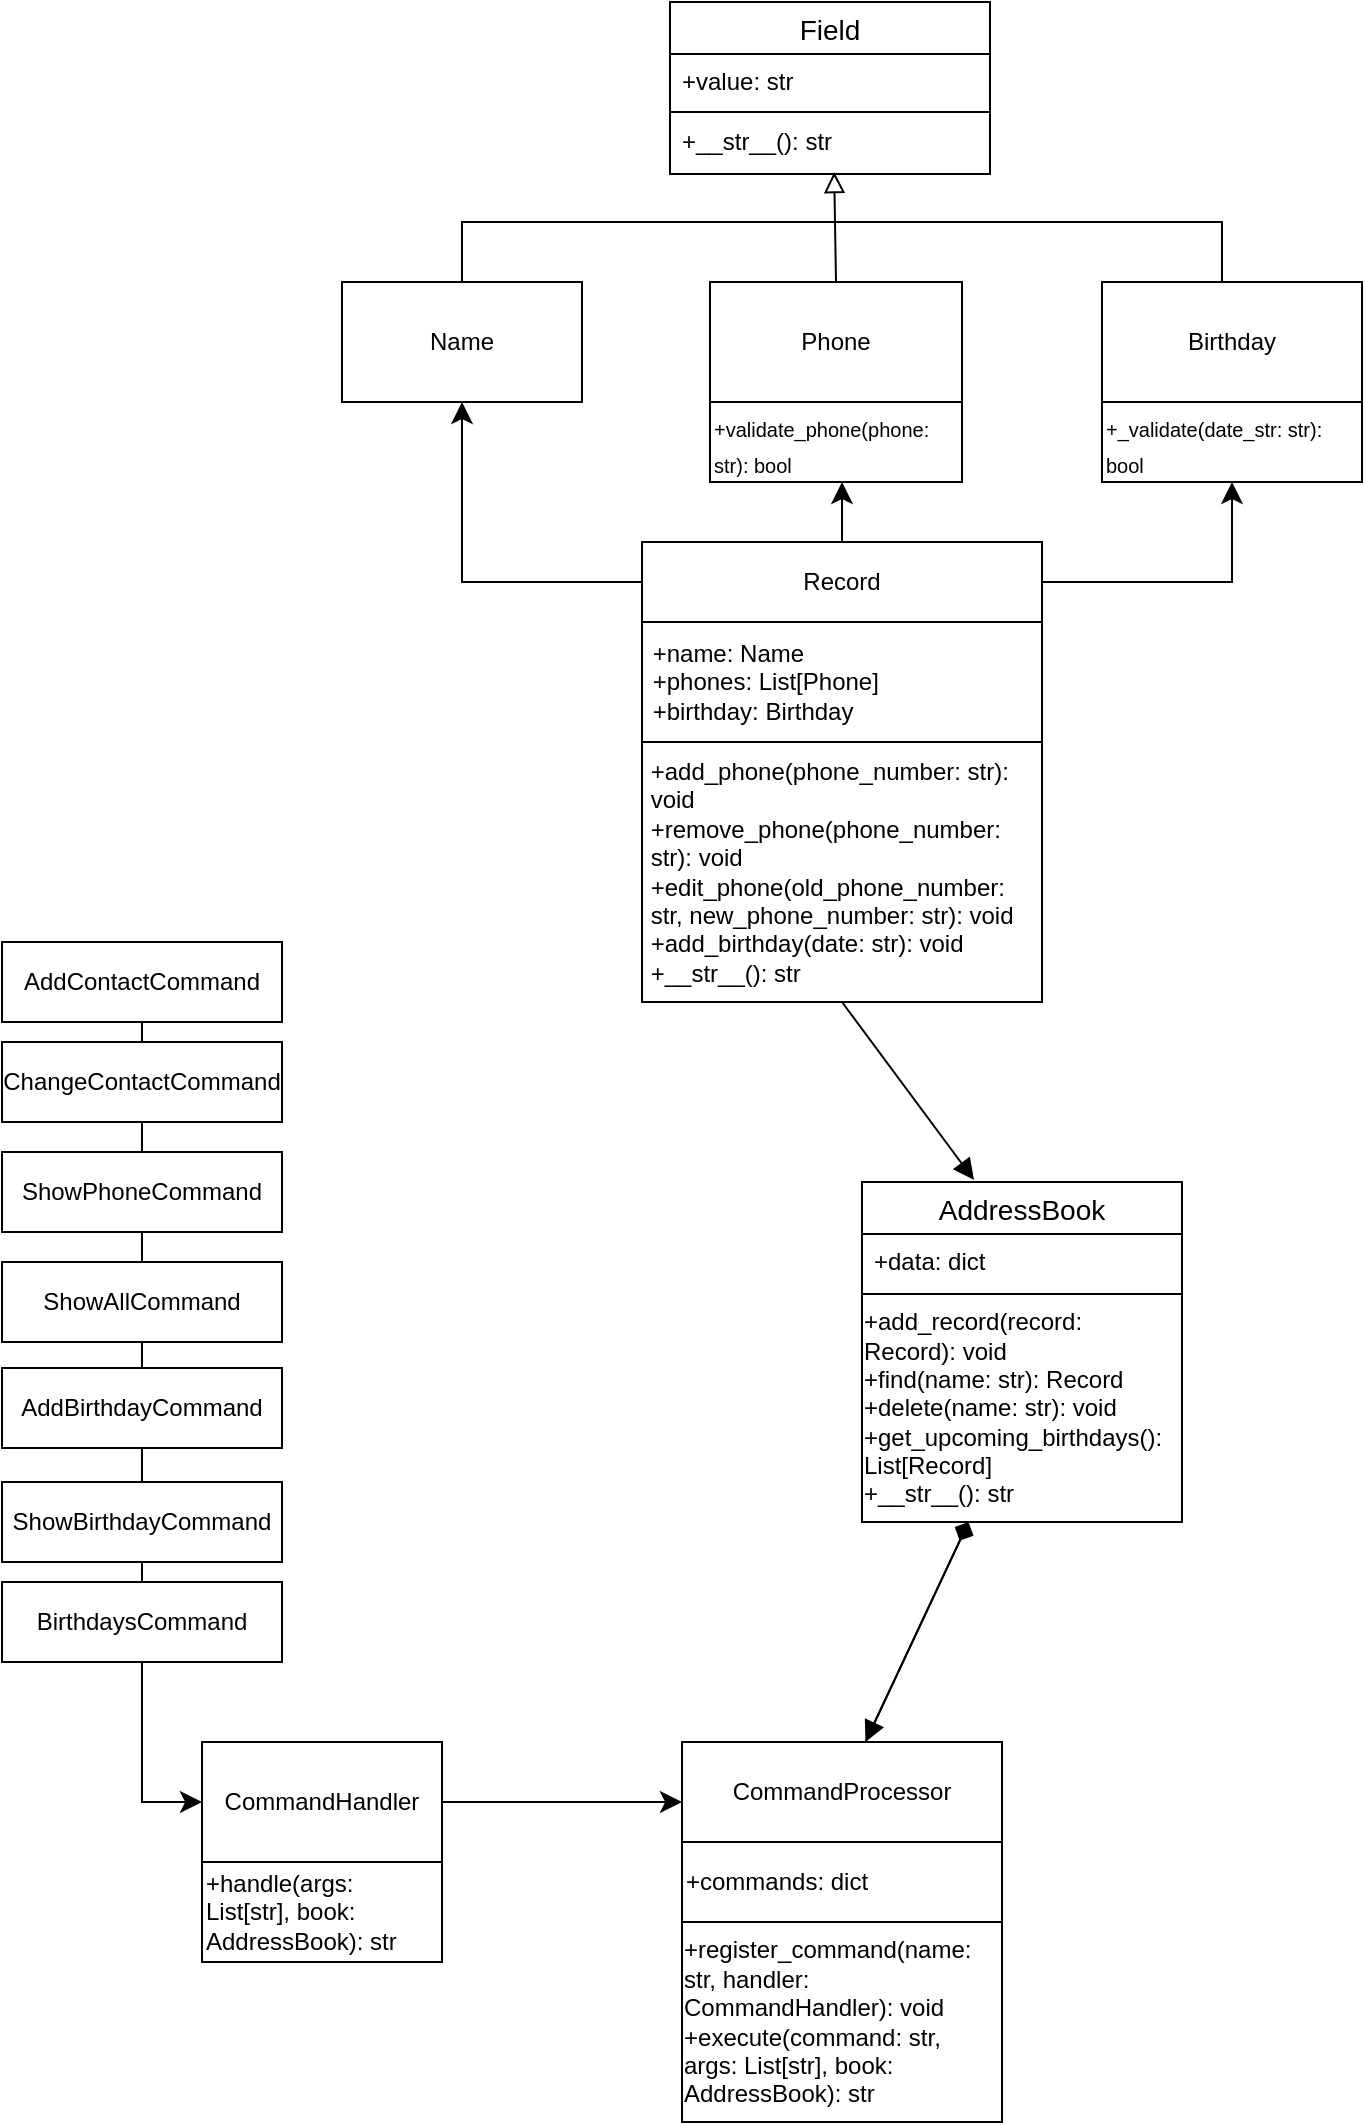 <mxfile version="24.7.12">
  <diagram id="C5RBs43oDa-KdzZeNtuy" name="Page-1">
    <mxGraphModel dx="880" dy="502" grid="1" gridSize="10" guides="1" tooltips="1" connect="1" arrows="1" fold="1" page="1" pageScale="1" pageWidth="827" pageHeight="1169" math="0" shadow="0">
      <root>
        <mxCell id="WIyWlLk6GJQsqaUBKTNV-0" />
        <mxCell id="WIyWlLk6GJQsqaUBKTNV-1" parent="WIyWlLk6GJQsqaUBKTNV-0" />
        <mxCell id="QxKMZ2NqWe3CWpzE17wM-162" value="" style="endArrow=none;html=1;rounded=0;fontSize=12;startSize=8;endSize=8;curved=1;exitX=0.5;exitY=1;exitDx=0;exitDy=0;entryX=0.5;entryY=0;entryDx=0;entryDy=0;" edge="1" parent="WIyWlLk6GJQsqaUBKTNV-1" source="QxKMZ2NqWe3CWpzE17wM-148" target="QxKMZ2NqWe3CWpzE17wM-156">
          <mxGeometry relative="1" as="geometry">
            <mxPoint x="170" y="660" as="sourcePoint" />
            <mxPoint x="330" y="660" as="targetPoint" />
          </mxGeometry>
        </mxCell>
        <mxCell id="QxKMZ2NqWe3CWpzE17wM-4" value="Name" style="rounded=0;whiteSpace=wrap;html=1;" vertex="1" parent="WIyWlLk6GJQsqaUBKTNV-1">
          <mxGeometry x="170" y="150" width="120" height="60" as="geometry" />
        </mxCell>
        <mxCell id="QxKMZ2NqWe3CWpzE17wM-79" value="" style="edgeStyle=none;curved=0;rounded=0;orthogonalLoop=1;jettySize=auto;html=1;fontSize=12;endArrow=dash;endFill=0;" edge="1" parent="WIyWlLk6GJQsqaUBKTNV-1" source="QxKMZ2NqWe3CWpzE17wM-4">
          <mxGeometry relative="1" as="geometry">
            <mxPoint x="230" y="140" as="sourcePoint" />
            <mxPoint x="610" y="210" as="targetPoint" />
            <Array as="points">
              <mxPoint x="230" y="120" />
              <mxPoint x="330" y="120" />
              <mxPoint x="430" y="120" />
              <mxPoint x="610" y="120" />
            </Array>
          </mxGeometry>
        </mxCell>
        <mxCell id="QxKMZ2NqWe3CWpzE17wM-5" value="Phone" style="rounded=0;whiteSpace=wrap;html=1;" vertex="1" parent="WIyWlLk6GJQsqaUBKTNV-1">
          <mxGeometry x="354" y="150" width="126" height="60" as="geometry" />
        </mxCell>
        <mxCell id="QxKMZ2NqWe3CWpzE17wM-6" value="Birthday" style="rounded=0;whiteSpace=wrap;html=1;" vertex="1" parent="WIyWlLk6GJQsqaUBKTNV-1">
          <mxGeometry x="550" y="150" width="130" height="60" as="geometry" />
        </mxCell>
        <mxCell id="QxKMZ2NqWe3CWpzE17wM-62" value="&lt;sub&gt; +validate_phone(phone: str): bool &lt;/sub&gt;" style="whiteSpace=wrap;html=1;align=left;" vertex="1" parent="WIyWlLk6GJQsqaUBKTNV-1">
          <mxGeometry x="354" y="210" width="126" height="40" as="geometry" />
        </mxCell>
        <mxCell id="QxKMZ2NqWe3CWpzE17wM-63" style="edgeStyle=none;curved=1;rounded=0;orthogonalLoop=1;jettySize=auto;html=1;exitX=1;exitY=0.5;exitDx=0;exitDy=0;fontSize=12;startSize=8;endSize=8;" edge="1" parent="WIyWlLk6GJQsqaUBKTNV-1" source="QxKMZ2NqWe3CWpzE17wM-5" target="QxKMZ2NqWe3CWpzE17wM-5">
          <mxGeometry relative="1" as="geometry" />
        </mxCell>
        <mxCell id="QxKMZ2NqWe3CWpzE17wM-64" value="&lt;sub&gt;+_validate(date_str: str): bool&lt;/sub&gt;" style="whiteSpace=wrap;html=1;align=left;" vertex="1" parent="WIyWlLk6GJQsqaUBKTNV-1">
          <mxGeometry x="550" y="210" width="130" height="40" as="geometry" />
        </mxCell>
        <mxCell id="QxKMZ2NqWe3CWpzE17wM-66" value="Field" style="swimlane;fontStyle=0;childLayout=stackLayout;horizontal=1;startSize=26;horizontalStack=0;resizeParent=1;resizeParentMax=0;resizeLast=0;collapsible=1;marginBottom=0;align=center;fontSize=14;" vertex="1" parent="WIyWlLk6GJQsqaUBKTNV-1">
          <mxGeometry x="334" y="10" width="160" height="86" as="geometry" />
        </mxCell>
        <mxCell id="QxKMZ2NqWe3CWpzE17wM-67" value="+value: str  " style="text;strokeColor=none;fillColor=none;spacingLeft=4;spacingRight=4;overflow=hidden;rotatable=0;points=[[0,0.5],[1,0.5]];portConstraint=eastwest;fontSize=12;whiteSpace=wrap;html=1;" vertex="1" parent="QxKMZ2NqWe3CWpzE17wM-66">
          <mxGeometry y="26" width="160" height="30" as="geometry" />
        </mxCell>
        <mxCell id="QxKMZ2NqWe3CWpzE17wM-74" value="" style="endArrow=none;html=1;rounded=0;fontSize=12;startSize=8;endSize=8;curved=1;" edge="1" parent="QxKMZ2NqWe3CWpzE17wM-66">
          <mxGeometry relative="1" as="geometry">
            <mxPoint y="55" as="sourcePoint" />
            <mxPoint x="160" y="55" as="targetPoint" />
          </mxGeometry>
        </mxCell>
        <mxCell id="QxKMZ2NqWe3CWpzE17wM-68" value="+__str__(): str" style="text;strokeColor=none;fillColor=none;spacingLeft=4;spacingRight=4;overflow=hidden;rotatable=0;points=[[0,0.5],[1,0.5]];portConstraint=eastwest;fontSize=12;whiteSpace=wrap;html=1;" vertex="1" parent="QxKMZ2NqWe3CWpzE17wM-66">
          <mxGeometry y="56" width="160" height="30" as="geometry" />
        </mxCell>
        <mxCell id="QxKMZ2NqWe3CWpzE17wM-75" style="edgeStyle=none;curved=1;rounded=0;orthogonalLoop=1;jettySize=auto;html=1;exitX=0.5;exitY=1;exitDx=0;exitDy=0;fontSize=12;startSize=8;endSize=8;" edge="1" parent="WIyWlLk6GJQsqaUBKTNV-1" source="QxKMZ2NqWe3CWpzE17wM-5" target="QxKMZ2NqWe3CWpzE17wM-5">
          <mxGeometry relative="1" as="geometry" />
        </mxCell>
        <mxCell id="QxKMZ2NqWe3CWpzE17wM-88" style="edgeStyle=none;curved=1;rounded=0;orthogonalLoop=1;jettySize=auto;html=1;exitX=0.5;exitY=0;exitDx=0;exitDy=0;entryX=0.513;entryY=0.967;entryDx=0;entryDy=0;entryPerimeter=0;fontSize=12;startSize=8;endSize=8;endArrow=block;endFill=0;" edge="1" parent="WIyWlLk6GJQsqaUBKTNV-1" source="QxKMZ2NqWe3CWpzE17wM-5" target="QxKMZ2NqWe3CWpzE17wM-68">
          <mxGeometry relative="1" as="geometry" />
        </mxCell>
        <mxCell id="QxKMZ2NqWe3CWpzE17wM-89" style="edgeStyle=none;curved=1;rounded=0;orthogonalLoop=1;jettySize=auto;html=1;entryX=0.5;entryY=0;entryDx=0;entryDy=0;fontSize=12;startSize=8;endSize=8;" edge="1" parent="WIyWlLk6GJQsqaUBKTNV-1" source="QxKMZ2NqWe3CWpzE17wM-4" target="QxKMZ2NqWe3CWpzE17wM-4">
          <mxGeometry relative="1" as="geometry" />
        </mxCell>
        <mxCell id="QxKMZ2NqWe3CWpzE17wM-126" value="" style="edgeStyle=orthogonalEdgeStyle;rounded=0;orthogonalLoop=1;jettySize=auto;html=1;fontSize=12;startSize=8;endSize=8;entryX=0.5;entryY=1;entryDx=0;entryDy=0;" edge="1" parent="WIyWlLk6GJQsqaUBKTNV-1" source="QxKMZ2NqWe3CWpzE17wM-108" target="QxKMZ2NqWe3CWpzE17wM-4">
          <mxGeometry relative="1" as="geometry" />
        </mxCell>
        <mxCell id="QxKMZ2NqWe3CWpzE17wM-128" value="" style="edgeStyle=orthogonalEdgeStyle;rounded=0;orthogonalLoop=1;jettySize=auto;html=1;fontSize=12;startSize=8;endSize=8;" edge="1" parent="WIyWlLk6GJQsqaUBKTNV-1" source="QxKMZ2NqWe3CWpzE17wM-108" target="QxKMZ2NqWe3CWpzE17wM-64">
          <mxGeometry relative="1" as="geometry">
            <mxPoint x="740" y="300" as="targetPoint" />
          </mxGeometry>
        </mxCell>
        <mxCell id="QxKMZ2NqWe3CWpzE17wM-129" value="" style="edgeStyle=none;curved=1;rounded=0;orthogonalLoop=1;jettySize=auto;html=1;fontSize=12;startSize=8;endSize=8;" edge="1" parent="WIyWlLk6GJQsqaUBKTNV-1" source="QxKMZ2NqWe3CWpzE17wM-108">
          <mxGeometry relative="1" as="geometry">
            <mxPoint x="420" y="250" as="targetPoint" />
          </mxGeometry>
        </mxCell>
        <mxCell id="QxKMZ2NqWe3CWpzE17wM-108" value="Record" style="whiteSpace=wrap;html=1;align=center;" vertex="1" parent="WIyWlLk6GJQsqaUBKTNV-1">
          <mxGeometry x="320" y="280" width="200" height="40" as="geometry" />
        </mxCell>
        <mxCell id="QxKMZ2NqWe3CWpzE17wM-111" value="&lt;div style=&quot;&quot;&gt;&lt;span style=&quot;background-color: initial;&quot;&gt;&amp;nbsp;+name: Name&amp;nbsp;&lt;/span&gt;&lt;/div&gt;&lt;div&gt;&lt;div style=&quot;&quot;&gt;&lt;span style=&quot;background-color: initial;&quot;&gt;&amp;nbsp;+phones: List[Phone]&amp;nbsp;&lt;/span&gt;&lt;/div&gt;&lt;div style=&quot;&quot;&gt;&lt;span style=&quot;background-color: initial;&quot;&gt;&amp;nbsp;+birthday: Birthday&lt;/span&gt;&lt;/div&gt;&lt;/div&gt;" style="whiteSpace=wrap;html=1;align=left;" vertex="1" parent="WIyWlLk6GJQsqaUBKTNV-1">
          <mxGeometry x="320" y="320" width="200" height="60" as="geometry" />
        </mxCell>
        <mxCell id="QxKMZ2NqWe3CWpzE17wM-114" style="edgeStyle=none;curved=1;rounded=0;orthogonalLoop=1;jettySize=auto;html=1;fontSize=12;startSize=8;endSize=8;endArrow=block;endFill=1;entryX=0.35;entryY=-0.018;entryDx=0;entryDy=0;entryPerimeter=0;" edge="1" parent="WIyWlLk6GJQsqaUBKTNV-1" source="QxKMZ2NqWe3CWpzE17wM-113" target="QxKMZ2NqWe3CWpzE17wM-130">
          <mxGeometry relative="1" as="geometry">
            <mxPoint x="420" y="600" as="targetPoint" />
            <Array as="points">
              <mxPoint x="420" y="510" />
            </Array>
          </mxGeometry>
        </mxCell>
        <mxCell id="QxKMZ2NqWe3CWpzE17wM-113" value="&lt;div style=&quot;text-align: left;&quot;&gt;&lt;span style=&quot;background-color: initial;&quot;&gt;&amp;nbsp;+add_phone(phone_number: str):&amp;nbsp; &amp;nbsp;void&lt;/span&gt;&lt;/div&gt;&lt;div style=&quot;text-align: left;&quot;&gt;&amp;nbsp;+remove_phone(phone_number:&amp;nbsp; &amp;nbsp;str): void&lt;br&gt;&lt;/div&gt;&lt;div style=&quot;text-align: left;&quot;&gt;&amp;nbsp;+edit_phone(old_phone_number:&amp;nbsp; &amp;nbsp;str, new_phone_number: str): void&lt;br&gt;&lt;/div&gt;&lt;div style=&quot;text-align: left;&quot;&gt;&amp;nbsp;+add_birthday(&lt;span class=&quot;hljs-built_in&quot;&gt;date&lt;/span&gt;: str): void&lt;/div&gt;&lt;div style=&quot;text-align: left;&quot;&gt;&amp;nbsp;+__str__(): str&amp;nbsp;&lt;br&gt;&lt;/div&gt;" style="whiteSpace=wrap;html=1;align=center;" vertex="1" parent="WIyWlLk6GJQsqaUBKTNV-1">
          <mxGeometry x="320" y="380" width="200" height="130" as="geometry" />
        </mxCell>
        <mxCell id="QxKMZ2NqWe3CWpzE17wM-130" value="AddressBook" style="swimlane;fontStyle=0;childLayout=stackLayout;horizontal=1;startSize=26;horizontalStack=0;resizeParent=1;resizeParentMax=0;resizeLast=0;collapsible=1;marginBottom=0;align=center;fontSize=14;" vertex="1" parent="WIyWlLk6GJQsqaUBKTNV-1">
          <mxGeometry x="430" y="600" width="160" height="56" as="geometry" />
        </mxCell>
        <mxCell id="QxKMZ2NqWe3CWpzE17wM-141" value="" style="edgeStyle=none;curved=1;rounded=0;orthogonalLoop=1;jettySize=auto;html=1;fontSize=12;startSize=8;endSize=8;endArrow=block;endFill=1;" edge="1" parent="WIyWlLk6GJQsqaUBKTNV-1" source="QxKMZ2NqWe3CWpzE17wM-134" target="QxKMZ2NqWe3CWpzE17wM-140">
          <mxGeometry relative="1" as="geometry" />
        </mxCell>
        <mxCell id="QxKMZ2NqWe3CWpzE17wM-134" value="&lt;div style=&quot;text-align: justify;&quot;&gt;&lt;span style=&quot;background-color: initial;&quot;&gt;+add_record(record:&amp;nbsp; Record): void&lt;/span&gt;&lt;/div&gt;&lt;div style=&quot;text-align: justify;&quot;&gt;&lt;span style=&quot;background-color: initial;&quot;&gt;+&lt;/span&gt;&lt;span style=&quot;background-color: initial;&quot; class=&quot;hljs-built_in&quot;&gt;find&lt;/span&gt;&lt;span style=&quot;background-color: initial;&quot;&gt;(name: str): Record&lt;/span&gt;&lt;/div&gt;&lt;div style=&quot;text-align: justify;&quot;&gt;+delete(name: str): void&lt;span style=&quot;background-color: initial;&quot;&gt;&lt;br&gt;&lt;/span&gt;&lt;/div&gt;&lt;div style=&quot;text-align: justify;&quot;&gt;+get_upcoming_birthdays(): List[Record]&lt;br&gt;&lt;/div&gt;&lt;div style=&quot;text-align: justify;&quot;&gt;+__str__(): str&lt;/div&gt;" style="whiteSpace=wrap;html=1;" vertex="1" parent="WIyWlLk6GJQsqaUBKTNV-1">
          <mxGeometry x="430" y="656" width="160" height="114" as="geometry" />
        </mxCell>
        <mxCell id="QxKMZ2NqWe3CWpzE17wM-142" style="edgeStyle=none;curved=1;rounded=0;orthogonalLoop=1;jettySize=auto;html=1;fontSize=12;startSize=8;endSize=8;endArrow=diamond;endFill=1;" edge="1" parent="WIyWlLk6GJQsqaUBKTNV-1" source="QxKMZ2NqWe3CWpzE17wM-140" target="QxKMZ2NqWe3CWpzE17wM-134">
          <mxGeometry relative="1" as="geometry" />
        </mxCell>
        <mxCell id="QxKMZ2NqWe3CWpzE17wM-140" value="&lt;div style=&quot;text-align: justify;&quot;&gt;CommandProcessor&lt;br&gt;&lt;/div&gt;" style="whiteSpace=wrap;html=1;" vertex="1" parent="WIyWlLk6GJQsqaUBKTNV-1">
          <mxGeometry x="340" y="880" width="160" height="50" as="geometry" />
        </mxCell>
        <mxCell id="QxKMZ2NqWe3CWpzE17wM-143" value="+commands: dict " style="whiteSpace=wrap;html=1;align=left;" vertex="1" parent="WIyWlLk6GJQsqaUBKTNV-1">
          <mxGeometry x="340" y="930" width="160" height="40" as="geometry" />
        </mxCell>
        <mxCell id="QxKMZ2NqWe3CWpzE17wM-144" value="&lt;div style=&quot;text-align: left;&quot;&gt;&lt;span style=&quot;background-color: initial;&quot;&gt;+register_command(name: str, handler: CommandHandler): void +&lt;/span&gt;&lt;span style=&quot;background-color: initial;&quot; class=&quot;hljs-built_in&quot;&gt;execute&lt;/span&gt;&lt;span style=&quot;background-color: initial;&quot;&gt;(command: str, args: List[str], book: AddressBook): str&lt;/span&gt;&lt;/div&gt;" style="whiteSpace=wrap;html=1;align=center;" vertex="1" parent="WIyWlLk6GJQsqaUBKTNV-1">
          <mxGeometry x="340" y="970" width="160" height="100" as="geometry" />
        </mxCell>
        <mxCell id="QxKMZ2NqWe3CWpzE17wM-147" style="edgeStyle=none;curved=1;rounded=0;orthogonalLoop=1;jettySize=auto;html=1;fontSize=12;startSize=8;endSize=8;" edge="1" parent="WIyWlLk6GJQsqaUBKTNV-1" source="QxKMZ2NqWe3CWpzE17wM-145">
          <mxGeometry relative="1" as="geometry">
            <mxPoint x="340" y="910" as="targetPoint" />
          </mxGeometry>
        </mxCell>
        <mxCell id="QxKMZ2NqWe3CWpzE17wM-145" value="CommandHandler" style="whiteSpace=wrap;html=1;" vertex="1" parent="WIyWlLk6GJQsqaUBKTNV-1">
          <mxGeometry x="100" y="880" width="120" height="60" as="geometry" />
        </mxCell>
        <mxCell id="QxKMZ2NqWe3CWpzE17wM-146" value="+handle(args: List[str], book: AddressBook): str" style="whiteSpace=wrap;html=1;align=left;" vertex="1" parent="WIyWlLk6GJQsqaUBKTNV-1">
          <mxGeometry x="100" y="940" width="120" height="50" as="geometry" />
        </mxCell>
        <mxCell id="QxKMZ2NqWe3CWpzE17wM-148" value="AddContactCommand " style="whiteSpace=wrap;html=1;align=center;direction=west;" vertex="1" parent="WIyWlLk6GJQsqaUBKTNV-1">
          <mxGeometry y="480" width="140" height="40" as="geometry" />
        </mxCell>
        <mxCell id="QxKMZ2NqWe3CWpzE17wM-152" value="ChangeContactCommand" style="whiteSpace=wrap;html=1;align=center;direction=west;" vertex="1" parent="WIyWlLk6GJQsqaUBKTNV-1">
          <mxGeometry y="530" width="140" height="40" as="geometry" />
        </mxCell>
        <mxCell id="QxKMZ2NqWe3CWpzE17wM-153" value="ShowPhoneCommand" style="whiteSpace=wrap;html=1;align=center;direction=west;" vertex="1" parent="WIyWlLk6GJQsqaUBKTNV-1">
          <mxGeometry y="585" width="140" height="40" as="geometry" />
        </mxCell>
        <mxCell id="QxKMZ2NqWe3CWpzE17wM-154" value="ShowAllCommand" style="whiteSpace=wrap;html=1;align=center;direction=east;rotation=0;" vertex="1" parent="WIyWlLk6GJQsqaUBKTNV-1">
          <mxGeometry y="640" width="140" height="40" as="geometry" />
        </mxCell>
        <mxCell id="QxKMZ2NqWe3CWpzE17wM-155" value="AddBirthdayCommand" style="whiteSpace=wrap;html=1;align=center;direction=west;" vertex="1" parent="WIyWlLk6GJQsqaUBKTNV-1">
          <mxGeometry y="693" width="140" height="40" as="geometry" />
        </mxCell>
        <mxCell id="QxKMZ2NqWe3CWpzE17wM-163" value="" style="edgeStyle=orthogonalEdgeStyle;rounded=0;orthogonalLoop=1;jettySize=auto;html=1;fontSize=12;startSize=8;endSize=8;entryX=0;entryY=0.5;entryDx=0;entryDy=0;" edge="1" parent="WIyWlLk6GJQsqaUBKTNV-1" source="QxKMZ2NqWe3CWpzE17wM-156" target="QxKMZ2NqWe3CWpzE17wM-145">
          <mxGeometry relative="1" as="geometry" />
        </mxCell>
        <mxCell id="QxKMZ2NqWe3CWpzE17wM-156" value="BirthdaysCommand" style="whiteSpace=wrap;html=1;align=center;direction=west;" vertex="1" parent="WIyWlLk6GJQsqaUBKTNV-1">
          <mxGeometry y="800" width="140" height="40" as="geometry" />
        </mxCell>
        <mxCell id="QxKMZ2NqWe3CWpzE17wM-131" value="+data: dict" style="text;spacingLeft=4;spacingRight=4;overflow=hidden;rotatable=0;points=[[0,0.5],[1,0.5]];portConstraint=eastwest;fontSize=12;whiteSpace=wrap;html=1;" vertex="1" parent="WIyWlLk6GJQsqaUBKTNV-1">
          <mxGeometry x="430" y="626" width="160" height="30" as="geometry" />
        </mxCell>
        <mxCell id="QxKMZ2NqWe3CWpzE17wM-157" value="ShowBirthdayCommand" style="whiteSpace=wrap;html=1;align=center;direction=west;" vertex="1" parent="WIyWlLk6GJQsqaUBKTNV-1">
          <mxGeometry y="750" width="140" height="40" as="geometry" />
        </mxCell>
      </root>
    </mxGraphModel>
  </diagram>
</mxfile>
